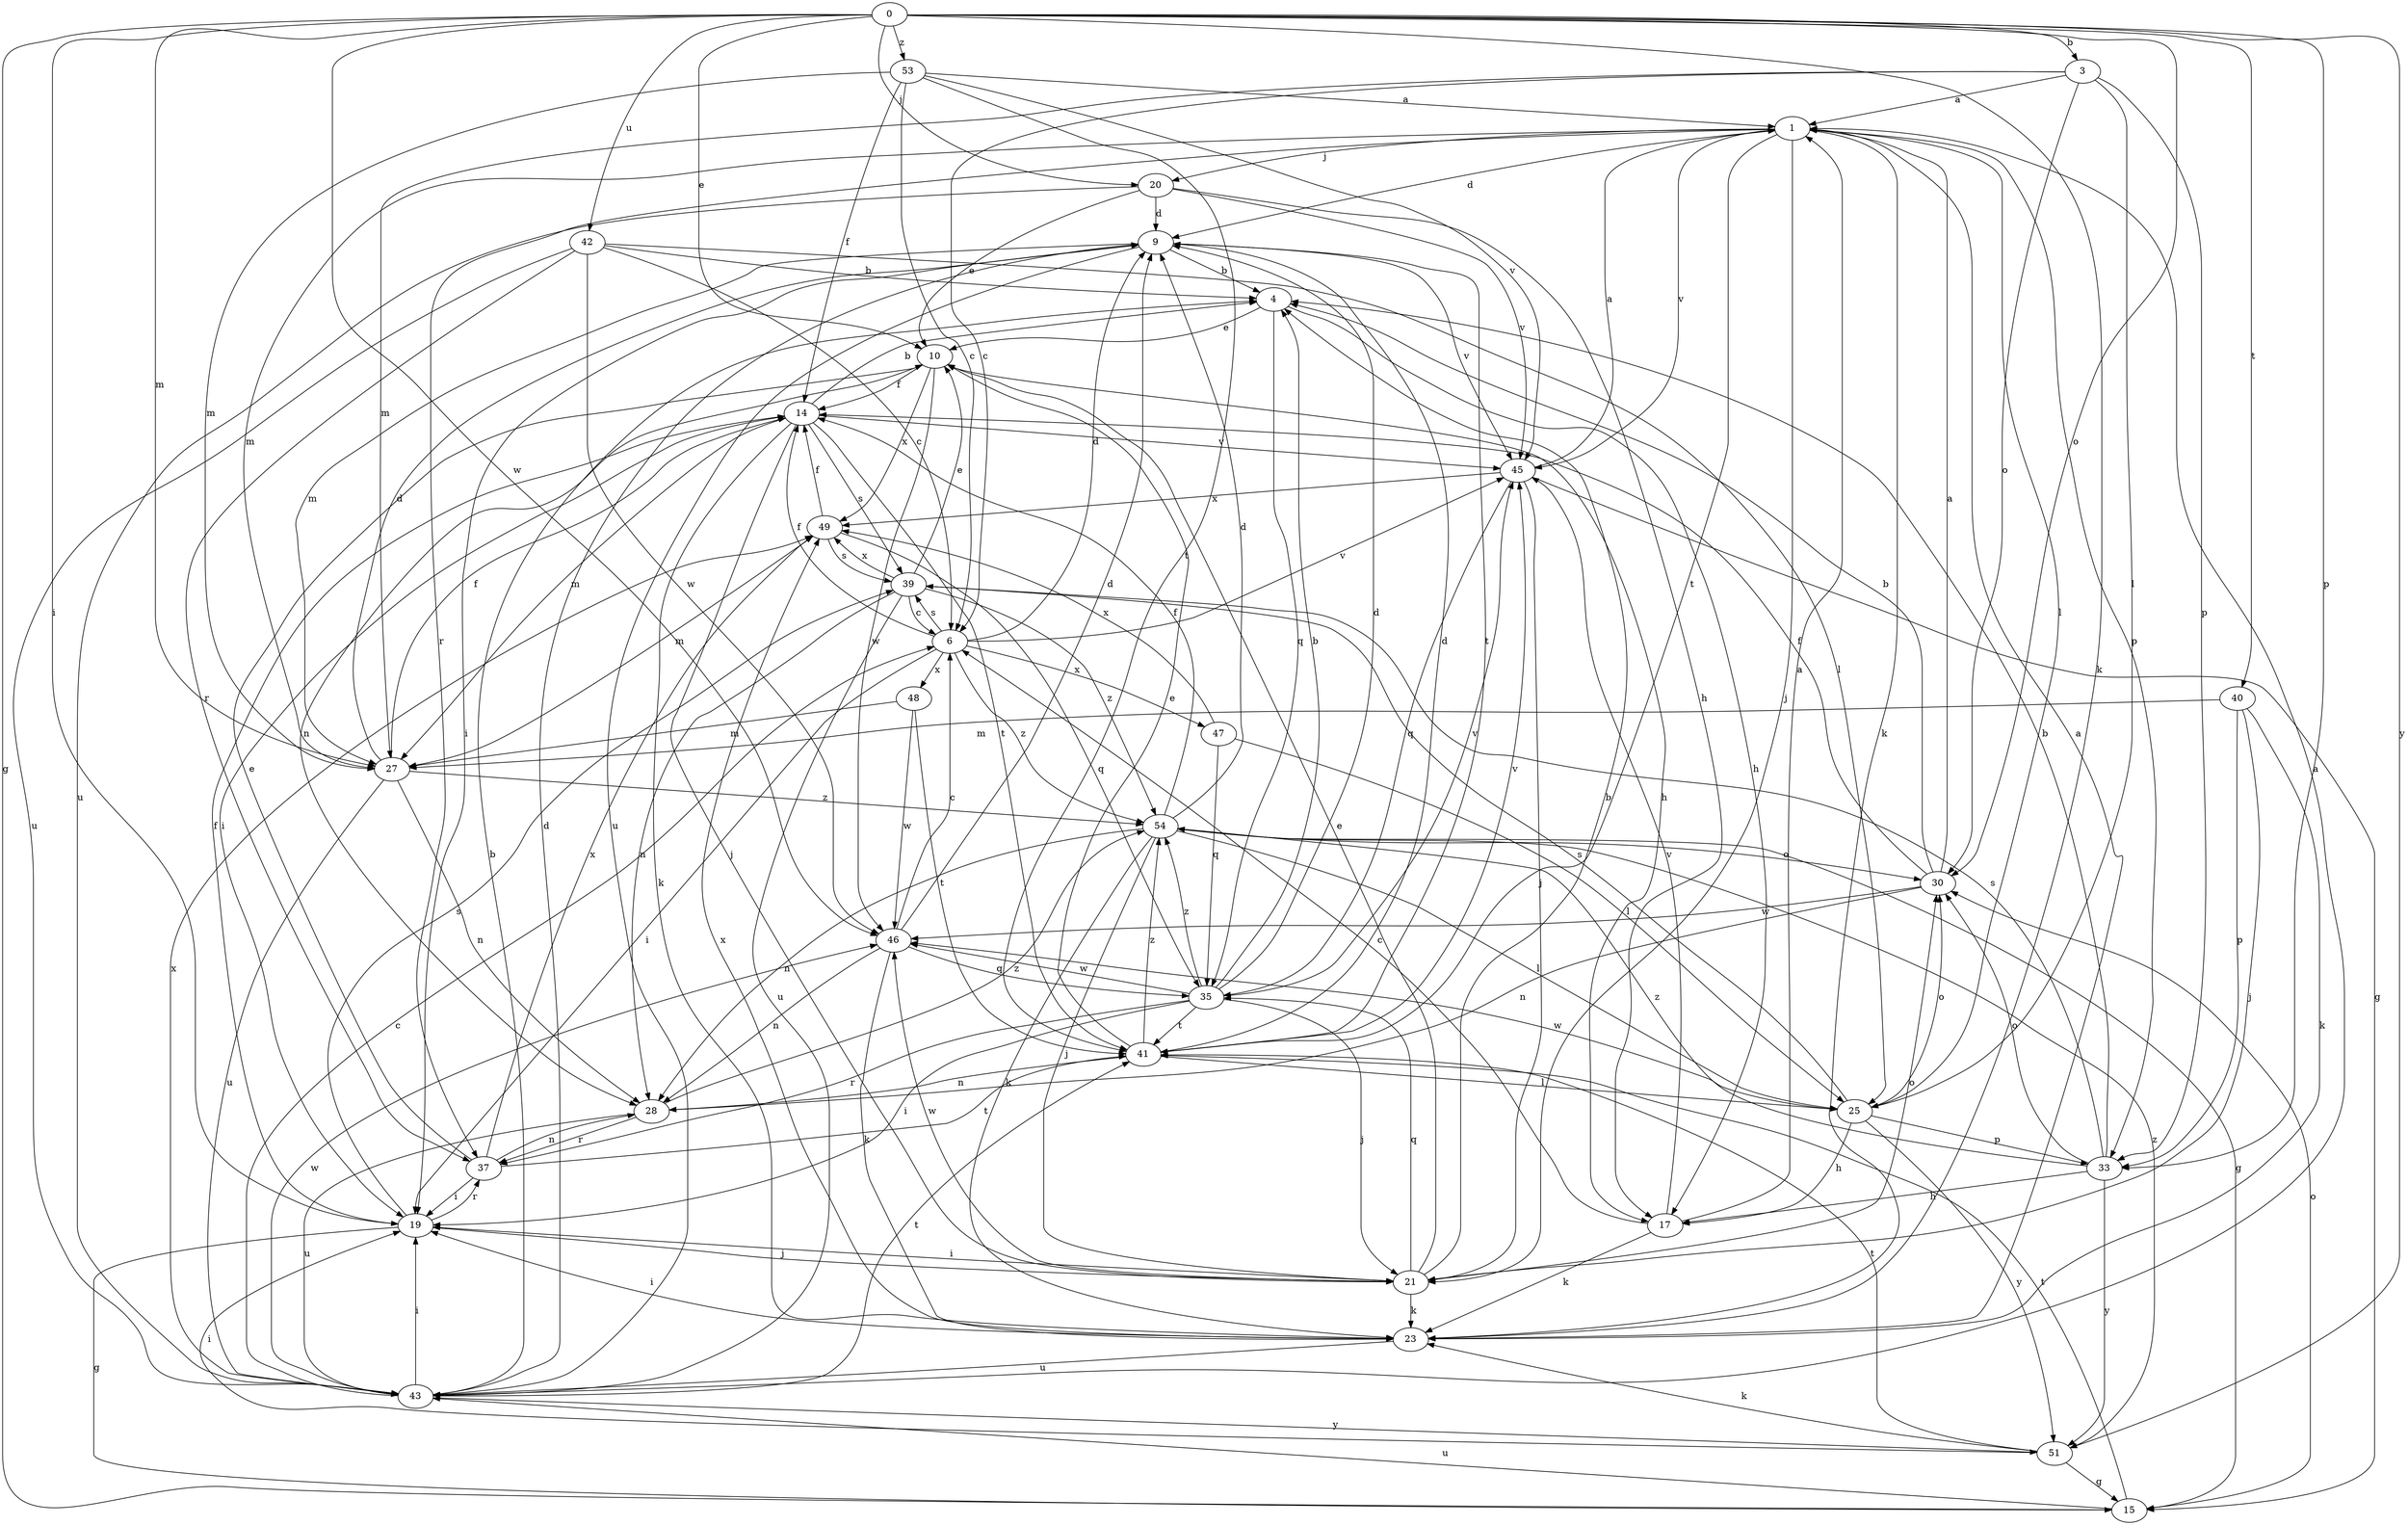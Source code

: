 strict digraph  {
0;
1;
3;
4;
6;
9;
10;
14;
15;
17;
19;
20;
21;
23;
25;
27;
28;
30;
33;
35;
37;
39;
40;
41;
42;
43;
45;
46;
47;
48;
49;
51;
53;
54;
0 -> 3  [label=b];
0 -> 10  [label=e];
0 -> 15  [label=g];
0 -> 19  [label=i];
0 -> 20  [label=j];
0 -> 23  [label=k];
0 -> 27  [label=m];
0 -> 30  [label=o];
0 -> 33  [label=p];
0 -> 40  [label=t];
0 -> 42  [label=u];
0 -> 46  [label=w];
0 -> 51  [label=y];
0 -> 53  [label=z];
1 -> 9  [label=d];
1 -> 20  [label=j];
1 -> 21  [label=j];
1 -> 23  [label=k];
1 -> 25  [label=l];
1 -> 27  [label=m];
1 -> 33  [label=p];
1 -> 37  [label=r];
1 -> 41  [label=t];
1 -> 45  [label=v];
3 -> 1  [label=a];
3 -> 6  [label=c];
3 -> 25  [label=l];
3 -> 27  [label=m];
3 -> 30  [label=o];
3 -> 33  [label=p];
4 -> 10  [label=e];
4 -> 17  [label=h];
4 -> 35  [label=q];
6 -> 9  [label=d];
6 -> 14  [label=f];
6 -> 19  [label=i];
6 -> 39  [label=s];
6 -> 45  [label=v];
6 -> 47  [label=x];
6 -> 48  [label=x];
6 -> 54  [label=z];
9 -> 4  [label=b];
9 -> 19  [label=i];
9 -> 27  [label=m];
9 -> 41  [label=t];
9 -> 43  [label=u];
9 -> 45  [label=v];
10 -> 14  [label=f];
10 -> 17  [label=h];
10 -> 28  [label=n];
10 -> 46  [label=w];
10 -> 49  [label=x];
14 -> 4  [label=b];
14 -> 19  [label=i];
14 -> 21  [label=j];
14 -> 23  [label=k];
14 -> 27  [label=m];
14 -> 39  [label=s];
14 -> 41  [label=t];
14 -> 45  [label=v];
15 -> 30  [label=o];
15 -> 41  [label=t];
15 -> 43  [label=u];
17 -> 1  [label=a];
17 -> 6  [label=c];
17 -> 23  [label=k];
17 -> 45  [label=v];
19 -> 14  [label=f];
19 -> 15  [label=g];
19 -> 21  [label=j];
19 -> 37  [label=r];
19 -> 39  [label=s];
20 -> 9  [label=d];
20 -> 10  [label=e];
20 -> 17  [label=h];
20 -> 43  [label=u];
20 -> 45  [label=v];
21 -> 4  [label=b];
21 -> 10  [label=e];
21 -> 19  [label=i];
21 -> 23  [label=k];
21 -> 30  [label=o];
21 -> 35  [label=q];
21 -> 46  [label=w];
23 -> 1  [label=a];
23 -> 19  [label=i];
23 -> 43  [label=u];
23 -> 49  [label=x];
25 -> 17  [label=h];
25 -> 30  [label=o];
25 -> 33  [label=p];
25 -> 39  [label=s];
25 -> 46  [label=w];
25 -> 51  [label=y];
27 -> 9  [label=d];
27 -> 14  [label=f];
27 -> 28  [label=n];
27 -> 43  [label=u];
27 -> 54  [label=z];
28 -> 37  [label=r];
28 -> 43  [label=u];
28 -> 54  [label=z];
30 -> 1  [label=a];
30 -> 4  [label=b];
30 -> 14  [label=f];
30 -> 28  [label=n];
30 -> 46  [label=w];
33 -> 4  [label=b];
33 -> 17  [label=h];
33 -> 30  [label=o];
33 -> 39  [label=s];
33 -> 51  [label=y];
33 -> 54  [label=z];
35 -> 4  [label=b];
35 -> 9  [label=d];
35 -> 19  [label=i];
35 -> 21  [label=j];
35 -> 37  [label=r];
35 -> 41  [label=t];
35 -> 45  [label=v];
35 -> 46  [label=w];
35 -> 54  [label=z];
37 -> 10  [label=e];
37 -> 19  [label=i];
37 -> 28  [label=n];
37 -> 41  [label=t];
37 -> 49  [label=x];
39 -> 6  [label=c];
39 -> 10  [label=e];
39 -> 28  [label=n];
39 -> 43  [label=u];
39 -> 49  [label=x];
39 -> 54  [label=z];
40 -> 21  [label=j];
40 -> 23  [label=k];
40 -> 27  [label=m];
40 -> 33  [label=p];
41 -> 9  [label=d];
41 -> 10  [label=e];
41 -> 25  [label=l];
41 -> 28  [label=n];
41 -> 45  [label=v];
41 -> 54  [label=z];
42 -> 4  [label=b];
42 -> 6  [label=c];
42 -> 25  [label=l];
42 -> 37  [label=r];
42 -> 43  [label=u];
42 -> 46  [label=w];
43 -> 1  [label=a];
43 -> 4  [label=b];
43 -> 6  [label=c];
43 -> 9  [label=d];
43 -> 19  [label=i];
43 -> 41  [label=t];
43 -> 46  [label=w];
43 -> 49  [label=x];
43 -> 51  [label=y];
45 -> 1  [label=a];
45 -> 15  [label=g];
45 -> 21  [label=j];
45 -> 35  [label=q];
45 -> 49  [label=x];
46 -> 6  [label=c];
46 -> 9  [label=d];
46 -> 23  [label=k];
46 -> 28  [label=n];
46 -> 35  [label=q];
47 -> 25  [label=l];
47 -> 35  [label=q];
47 -> 49  [label=x];
48 -> 27  [label=m];
48 -> 41  [label=t];
48 -> 46  [label=w];
49 -> 14  [label=f];
49 -> 27  [label=m];
49 -> 35  [label=q];
49 -> 39  [label=s];
51 -> 15  [label=g];
51 -> 19  [label=i];
51 -> 23  [label=k];
51 -> 41  [label=t];
51 -> 54  [label=z];
53 -> 1  [label=a];
53 -> 6  [label=c];
53 -> 14  [label=f];
53 -> 27  [label=m];
53 -> 41  [label=t];
53 -> 45  [label=v];
54 -> 9  [label=d];
54 -> 14  [label=f];
54 -> 15  [label=g];
54 -> 21  [label=j];
54 -> 23  [label=k];
54 -> 25  [label=l];
54 -> 28  [label=n];
54 -> 30  [label=o];
}
